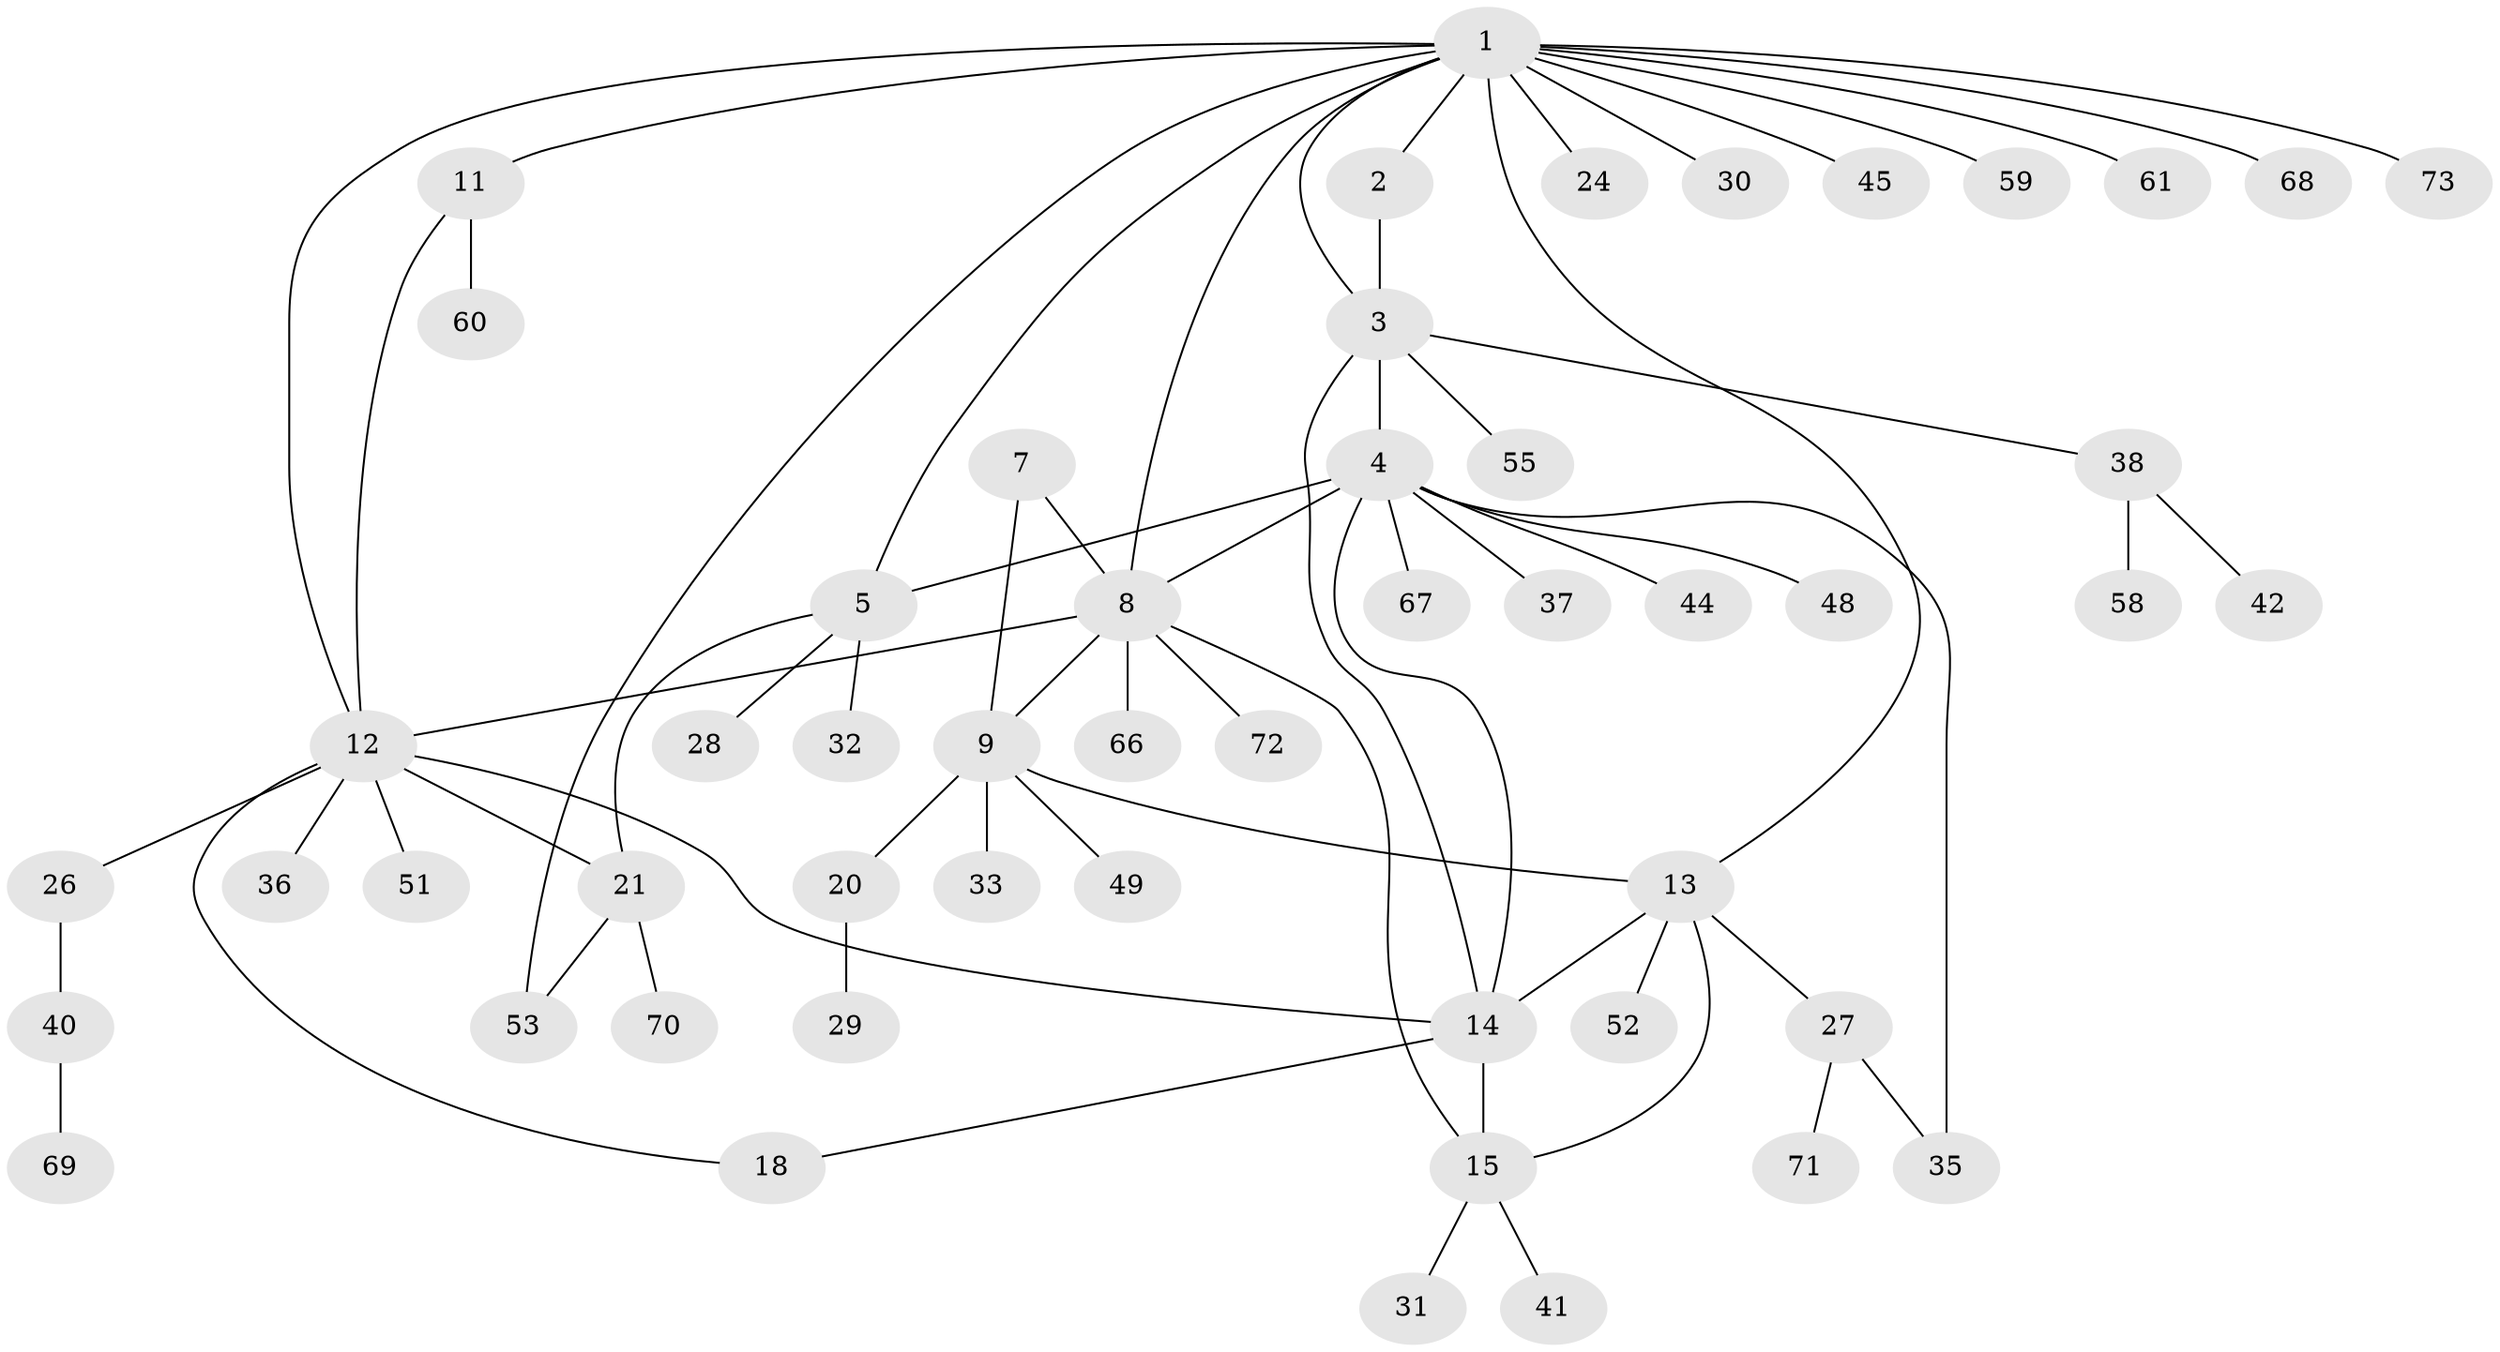 // Generated by graph-tools (version 1.1) at 2025/52/02/27/25 19:52:21]
// undirected, 52 vertices, 67 edges
graph export_dot {
graph [start="1"]
  node [color=gray90,style=filled];
  1 [super="+10"];
  2;
  3 [super="+25"];
  4 [super="+6"];
  5 [super="+56"];
  7 [super="+17"];
  8 [super="+65"];
  9 [super="+54"];
  11 [super="+19"];
  12 [super="+16"];
  13 [super="+43"];
  14 [super="+22"];
  15 [super="+46"];
  18;
  20;
  21 [super="+23"];
  24;
  26;
  27 [super="+47"];
  28;
  29;
  30;
  31 [super="+64"];
  32;
  33 [super="+34"];
  35 [super="+63"];
  36;
  37;
  38 [super="+39"];
  40 [super="+50"];
  41;
  42;
  44;
  45;
  48;
  49;
  51;
  52 [super="+62"];
  53 [super="+57"];
  55;
  58;
  59;
  60;
  61;
  66;
  67;
  68;
  69;
  70;
  71;
  72;
  73;
  1 -- 2;
  1 -- 3;
  1 -- 8;
  1 -- 24;
  1 -- 68;
  1 -- 73;
  1 -- 5;
  1 -- 11;
  1 -- 12;
  1 -- 45;
  1 -- 53;
  1 -- 59;
  1 -- 61;
  1 -- 30;
  1 -- 13;
  2 -- 3;
  3 -- 4;
  3 -- 14;
  3 -- 38;
  3 -- 55;
  4 -- 5 [weight=2];
  4 -- 35;
  4 -- 67;
  4 -- 37;
  4 -- 8;
  4 -- 44;
  4 -- 14;
  4 -- 48;
  5 -- 21;
  5 -- 28;
  5 -- 32;
  7 -- 8;
  7 -- 9;
  8 -- 9;
  8 -- 12;
  8 -- 72;
  8 -- 66;
  8 -- 15;
  9 -- 13;
  9 -- 20;
  9 -- 33;
  9 -- 49;
  11 -- 12;
  11 -- 60;
  12 -- 14;
  12 -- 18;
  12 -- 26;
  12 -- 36;
  12 -- 51;
  12 -- 21;
  13 -- 14;
  13 -- 15;
  13 -- 27;
  13 -- 52;
  14 -- 15;
  14 -- 18;
  15 -- 31;
  15 -- 41;
  20 -- 29;
  21 -- 70;
  21 -- 53;
  26 -- 40;
  27 -- 35;
  27 -- 71;
  38 -- 42;
  38 -- 58;
  40 -- 69;
}
